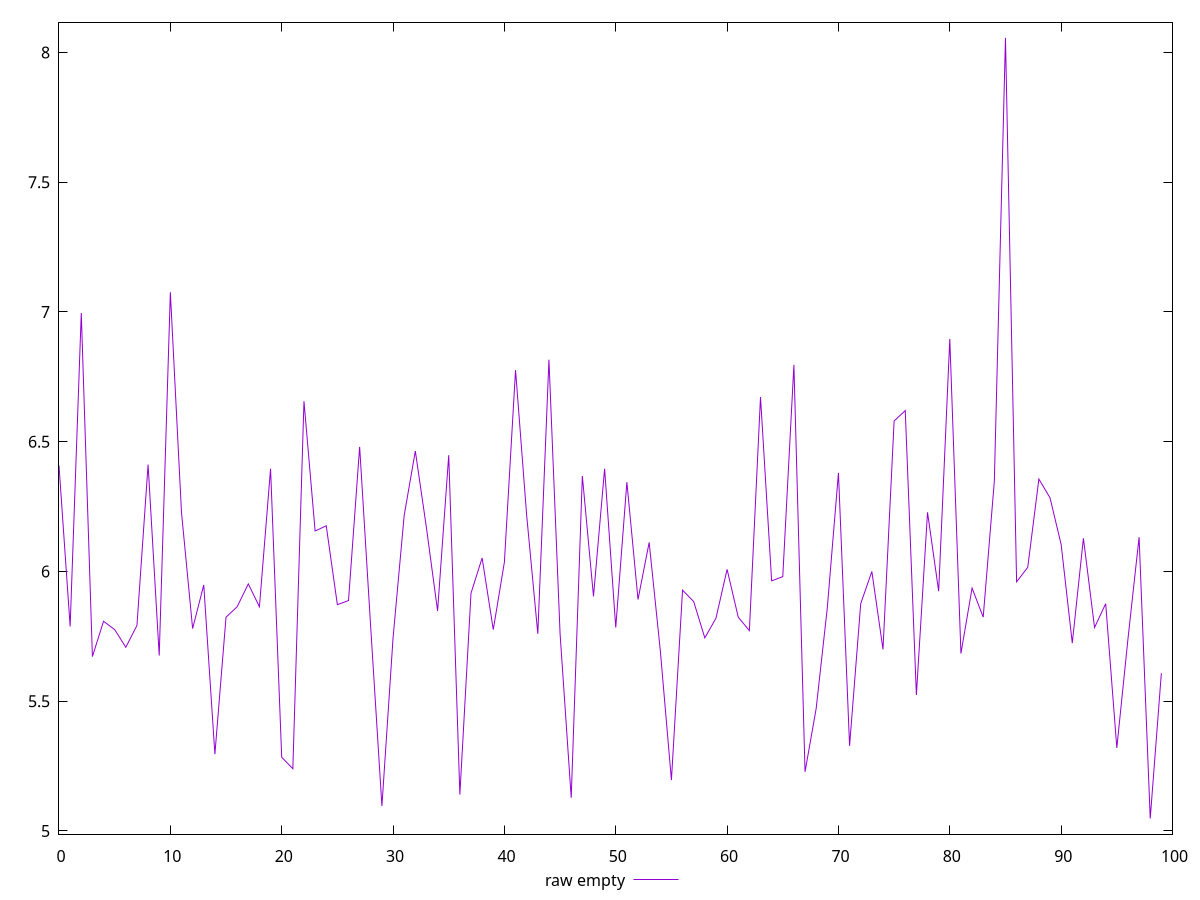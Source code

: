 $_rawEmpty <<EOF
6.4079999999999995
5.788
6.996
5.6720000000000015
5.808000000000001
5.776000000000001
5.708000000000001
5.792000000000001
6.412000000000001
5.676
7.075999999999999
6.228000000000001
5.780000000000001
5.948000000000001
5.296
5.824000000000001
5.864000000000001
5.952000000000001
5.864000000000001
6.396000000000001
5.284000000000001
5.24
6.656
6.156000000000001
6.176
5.872000000000001
5.888000000000001
6.480000000000001
5.780000000000001
5.096
5.744
6.216000000000001
6.464
6.168000000000001
5.848000000000001
6.448000000000001
5.1400000000000015
5.916000000000001
6.052000000000001
5.776000000000001
6.0360000000000005
6.776000000000001
6.216000000000001
5.760000000000002
6.816000000000001
5.760000000000001
5.128000000000001
6.368
5.904000000000001
6.396000000000001
5.784000000000001
6.344
5.892
6.112000000000001
5.696000000000001
5.196000000000001
5.928000000000001
5.884
5.744000000000001
5.82
6.008000000000001
5.824000000000001
5.772000000000001
6.672
5.964
5.98
6.796
5.228000000000001
5.472
5.86
6.380000000000001
5.328
5.876000000000001
6.000000000000001
5.700000000000001
6.58
6.62
5.524000000000001
6.228
5.924
6.896000000000001
5.684000000000001
5.936
5.824000000000001
6.348
8.056000000000001
5.960000000000001
6.016000000000001
6.356
6.284000000000001
6.104000000000001
5.724000000000002
6.128000000000001
5.784000000000002
5.876
5.32
5.740000000000001
6.132
5.048000000000001
5.6080000000000005
EOF
set key outside below
set terminal pngcairo
set output "report_00005_2020-11-02T22-26-11.212Z/bootup-time/empty//raw.png"
set yrange [4.987840000000001:8.11616]
plot $_rawEmpty title "raw empty" with line ,